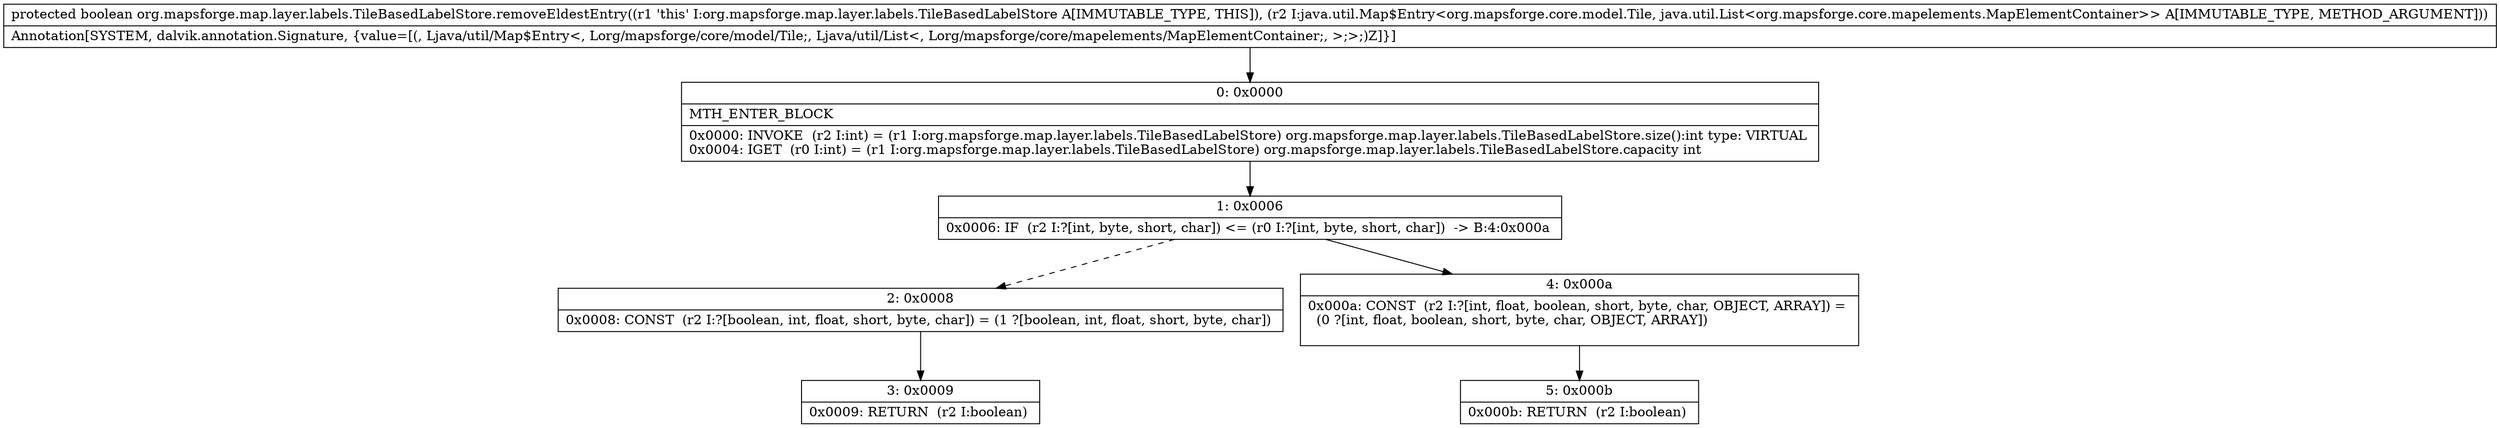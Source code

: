 digraph "CFG fororg.mapsforge.map.layer.labels.TileBasedLabelStore.removeEldestEntry(Ljava\/util\/Map$Entry;)Z" {
Node_0 [shape=record,label="{0\:\ 0x0000|MTH_ENTER_BLOCK\l|0x0000: INVOKE  (r2 I:int) = (r1 I:org.mapsforge.map.layer.labels.TileBasedLabelStore) org.mapsforge.map.layer.labels.TileBasedLabelStore.size():int type: VIRTUAL \l0x0004: IGET  (r0 I:int) = (r1 I:org.mapsforge.map.layer.labels.TileBasedLabelStore) org.mapsforge.map.layer.labels.TileBasedLabelStore.capacity int \l}"];
Node_1 [shape=record,label="{1\:\ 0x0006|0x0006: IF  (r2 I:?[int, byte, short, char]) \<= (r0 I:?[int, byte, short, char])  \-\> B:4:0x000a \l}"];
Node_2 [shape=record,label="{2\:\ 0x0008|0x0008: CONST  (r2 I:?[boolean, int, float, short, byte, char]) = (1 ?[boolean, int, float, short, byte, char]) \l}"];
Node_3 [shape=record,label="{3\:\ 0x0009|0x0009: RETURN  (r2 I:boolean) \l}"];
Node_4 [shape=record,label="{4\:\ 0x000a|0x000a: CONST  (r2 I:?[int, float, boolean, short, byte, char, OBJECT, ARRAY]) = \l  (0 ?[int, float, boolean, short, byte, char, OBJECT, ARRAY])\l \l}"];
Node_5 [shape=record,label="{5\:\ 0x000b|0x000b: RETURN  (r2 I:boolean) \l}"];
MethodNode[shape=record,label="{protected boolean org.mapsforge.map.layer.labels.TileBasedLabelStore.removeEldestEntry((r1 'this' I:org.mapsforge.map.layer.labels.TileBasedLabelStore A[IMMUTABLE_TYPE, THIS]), (r2 I:java.util.Map$Entry\<org.mapsforge.core.model.Tile, java.util.List\<org.mapsforge.core.mapelements.MapElementContainer\>\> A[IMMUTABLE_TYPE, METHOD_ARGUMENT]))  | Annotation[SYSTEM, dalvik.annotation.Signature, \{value=[(, Ljava\/util\/Map$Entry\<, Lorg\/mapsforge\/core\/model\/Tile;, Ljava\/util\/List\<, Lorg\/mapsforge\/core\/mapelements\/MapElementContainer;, \>;\>;)Z]\}]\l}"];
MethodNode -> Node_0;
Node_0 -> Node_1;
Node_1 -> Node_2[style=dashed];
Node_1 -> Node_4;
Node_2 -> Node_3;
Node_4 -> Node_5;
}


